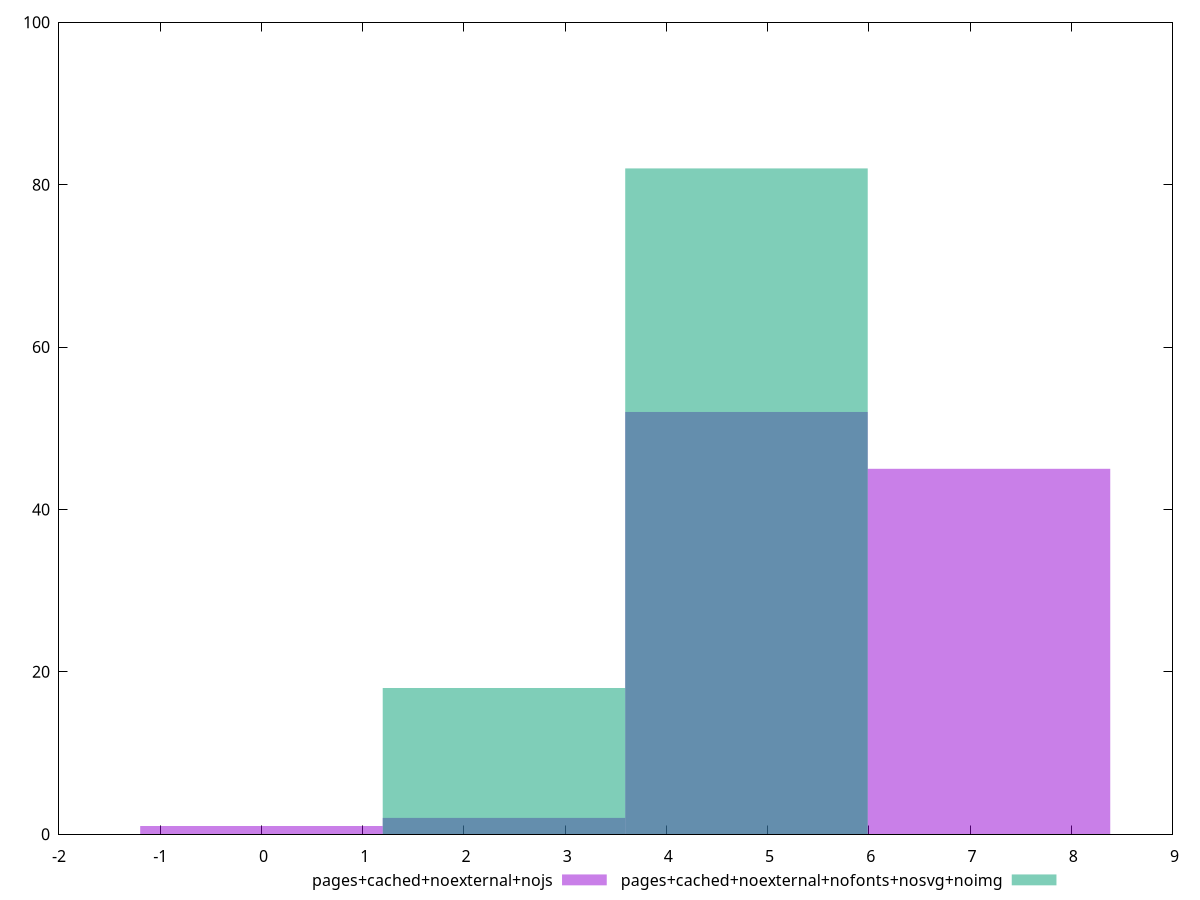 reset
set terminal svg size 640, 500 enhanced background rgb 'white'
set output "reprap/network-server-latency/comparison/histogram/10_vs_11.svg"

$pagesCachedNoexternalNojs <<EOF
4.79141738145529 52
7.187126072182934 45
2.395708690727645 2
0 1
EOF

$pagesCachedNoexternalNofontsNosvgNoimg <<EOF
4.79141738145529 82
2.395708690727645 18
EOF

set key outside below
set boxwidth 2.395708690727645
set yrange [0:100]
set style fill transparent solid 0.5 noborder

plot \
  $pagesCachedNoexternalNojs title "pages+cached+noexternal+nojs" with boxes, \
  $pagesCachedNoexternalNofontsNosvgNoimg title "pages+cached+noexternal+nofonts+nosvg+noimg" with boxes, \


reset